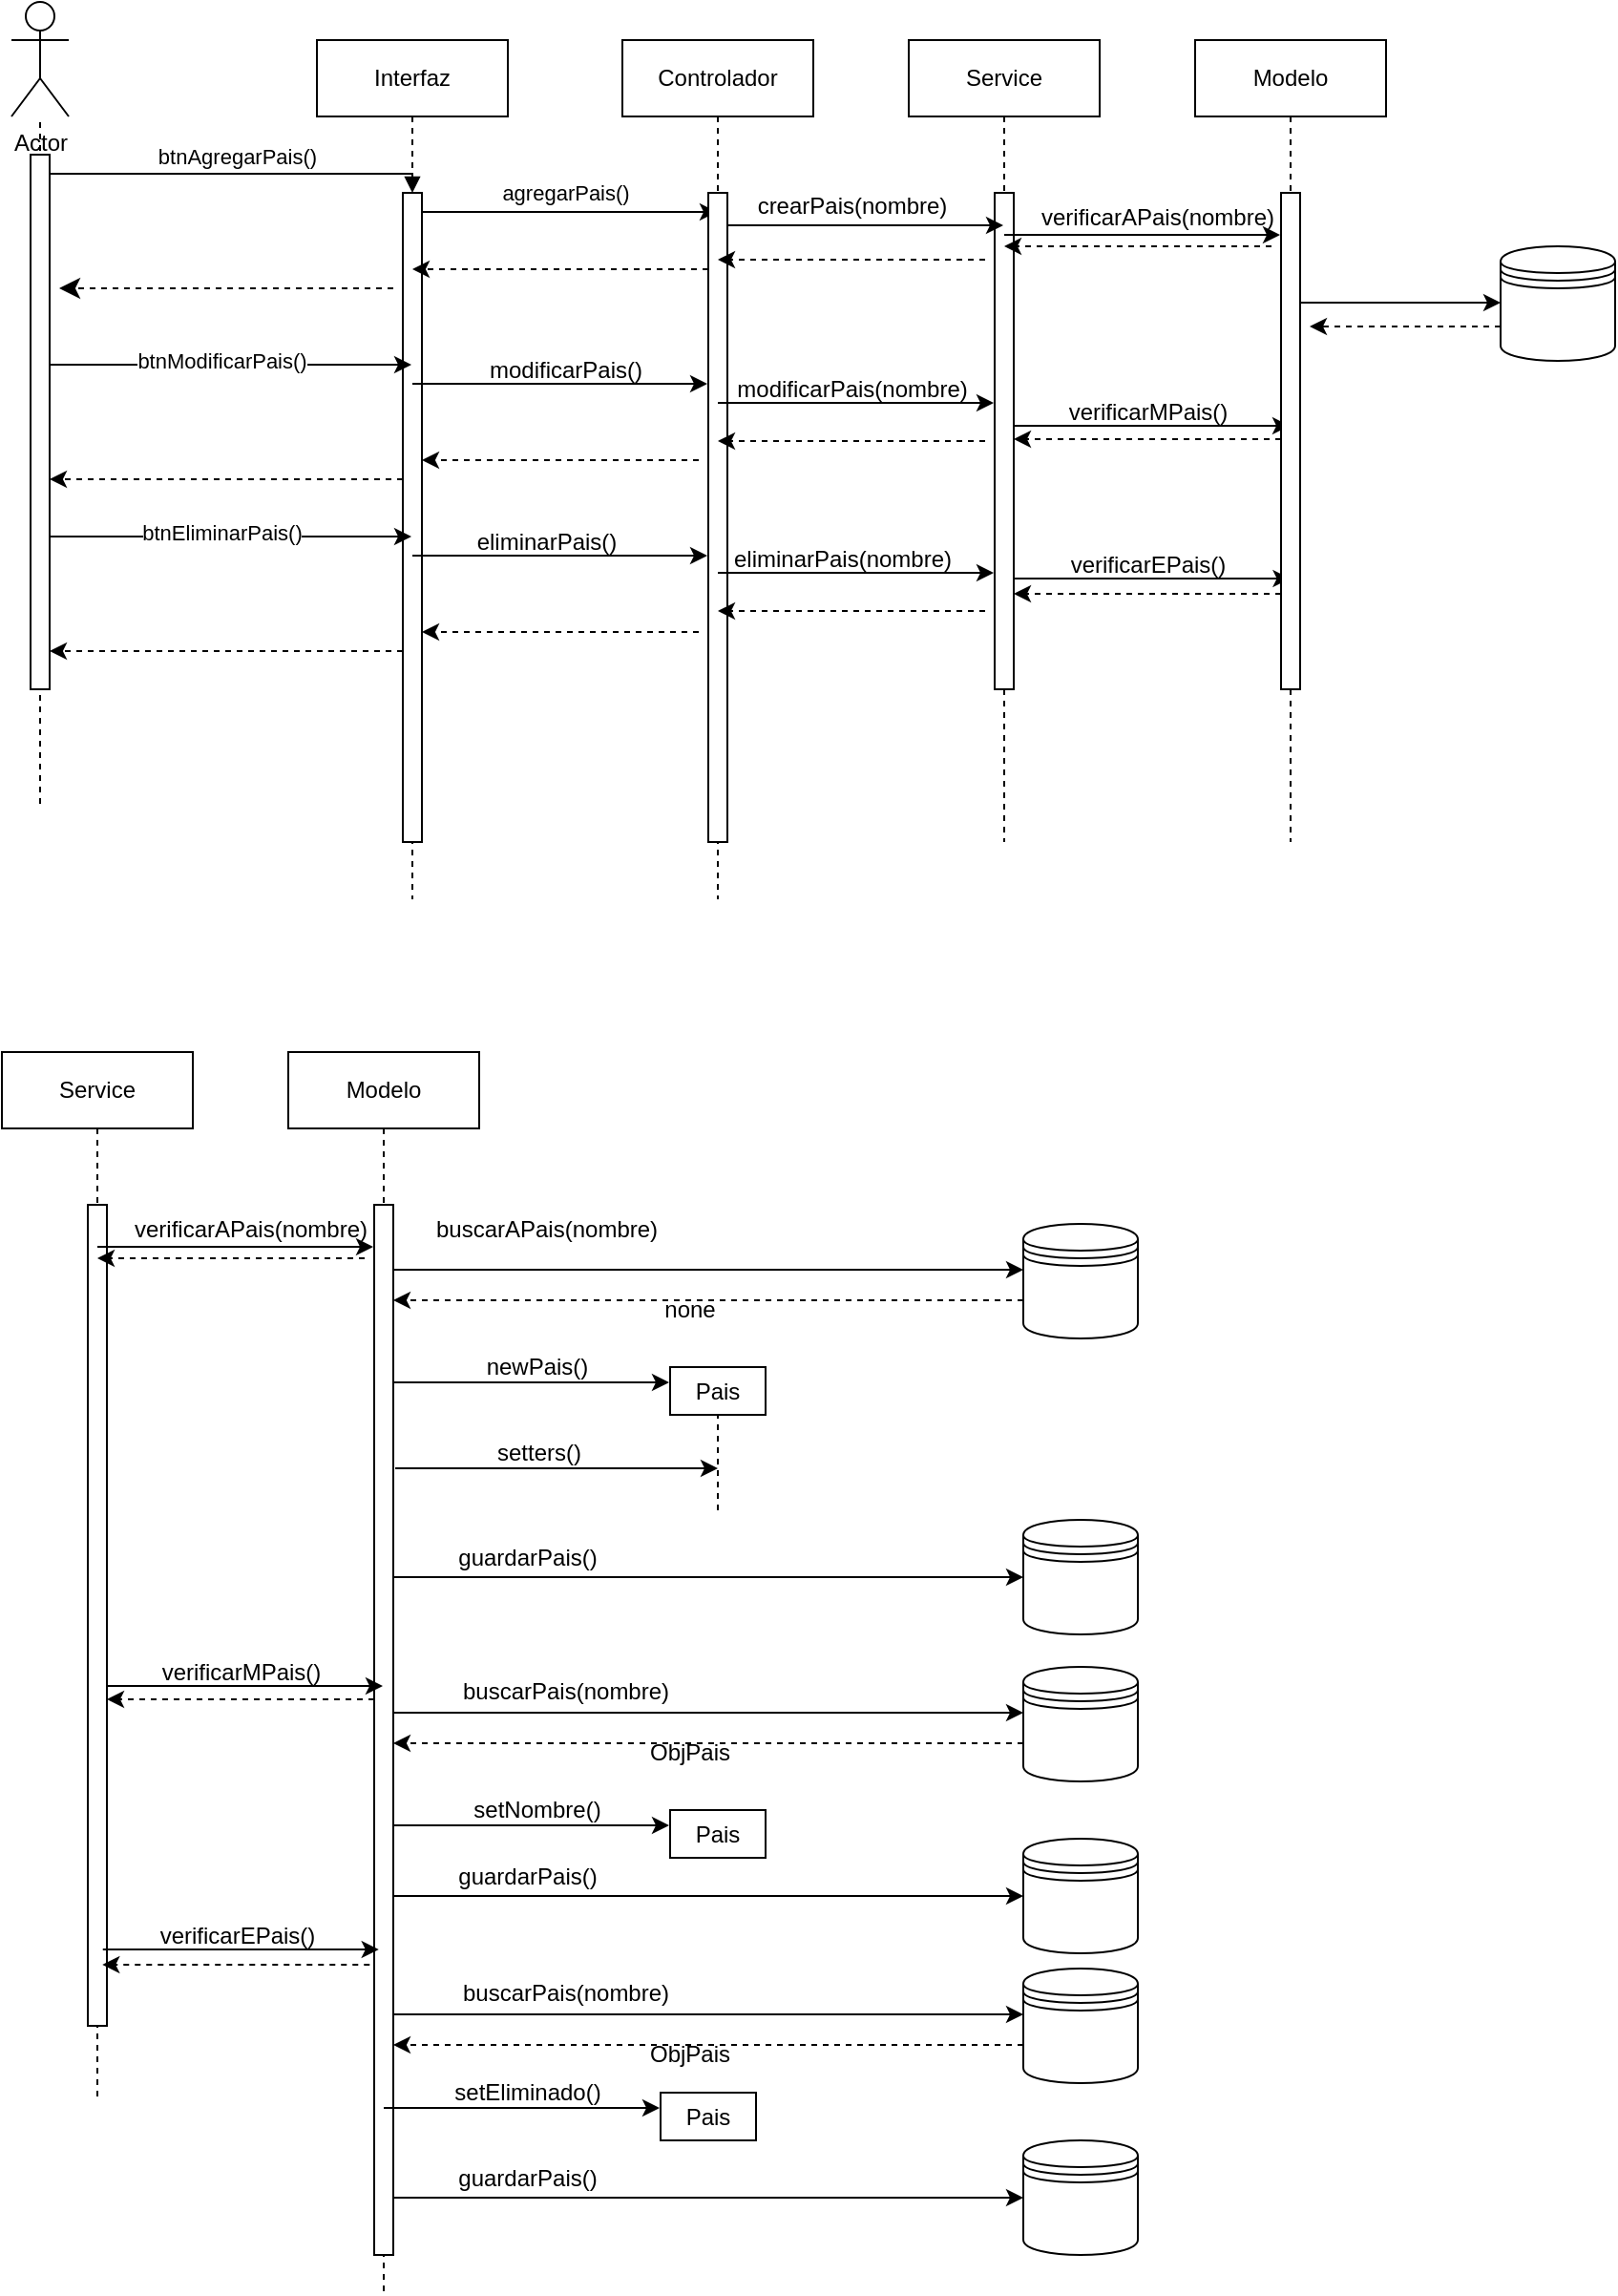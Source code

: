 <mxfile version="28.1.1">
  <diagram name="Page-1" id="2YBvvXClWsGukQMizWep">
    <mxGraphModel dx="1426" dy="743" grid="1" gridSize="10" guides="1" tooltips="1" connect="1" arrows="1" fold="1" page="1" pageScale="1" pageWidth="850" pageHeight="1100" math="0" shadow="0">
      <root>
        <mxCell id="0" />
        <mxCell id="1" parent="0" />
        <mxCell id="EeNdOKzcwhcuOEyCvBdM-79" value="" style="endArrow=none;html=1;rounded=0;dashed=1;" edge="1" parent="1">
          <mxGeometry width="50" height="50" relative="1" as="geometry">
            <mxPoint x="450" y="820" as="sourcePoint" />
            <mxPoint x="450" y="760" as="targetPoint" />
          </mxGeometry>
        </mxCell>
        <mxCell id="EeNdOKzcwhcuOEyCvBdM-35" value="" style="endArrow=none;html=1;rounded=0;dashed=1;" edge="1" parent="1" target="EeNdOKzcwhcuOEyCvBdM-1">
          <mxGeometry width="50" height="50" relative="1" as="geometry">
            <mxPoint x="95" y="450" as="sourcePoint" />
            <mxPoint x="290" y="320" as="targetPoint" />
          </mxGeometry>
        </mxCell>
        <mxCell id="EeNdOKzcwhcuOEyCvBdM-4" style="edgeStyle=elbowEdgeStyle;rounded=0;orthogonalLoop=1;jettySize=auto;html=1;elbow=vertical;curved=0;" edge="1" parent="1">
          <mxGeometry relative="1" as="geometry">
            <mxPoint x="289.5" y="140" as="sourcePoint" />
            <mxPoint x="449.5" y="140" as="targetPoint" />
          </mxGeometry>
        </mxCell>
        <mxCell id="EeNdOKzcwhcuOEyCvBdM-9" value="agregarPais()" style="edgeLabel;html=1;align=center;verticalAlign=middle;resizable=0;points=[];" vertex="1" connectable="0" parent="EeNdOKzcwhcuOEyCvBdM-4">
          <mxGeometry x="0.306" y="3" relative="1" as="geometry">
            <mxPoint x="-24" y="-7" as="offset" />
          </mxGeometry>
        </mxCell>
        <mxCell id="aM9ryv3xv72pqoxQDRHE-5" value="Interfaz" style="shape=umlLifeline;perimeter=lifelinePerimeter;whiteSpace=wrap;html=1;container=0;dropTarget=0;collapsible=0;recursiveResize=0;outlineConnect=0;portConstraint=eastwest;newEdgeStyle={&quot;edgeStyle&quot;:&quot;elbowEdgeStyle&quot;,&quot;elbow&quot;:&quot;vertical&quot;,&quot;curved&quot;:0,&quot;rounded&quot;:0};" parent="1" vertex="1">
          <mxGeometry x="240" y="50" width="100" height="450" as="geometry" />
        </mxCell>
        <mxCell id="aM9ryv3xv72pqoxQDRHE-6" value="" style="html=1;points=[];perimeter=orthogonalPerimeter;outlineConnect=0;targetShapes=umlLifeline;portConstraint=eastwest;newEdgeStyle={&quot;edgeStyle&quot;:&quot;elbowEdgeStyle&quot;,&quot;elbow&quot;:&quot;vertical&quot;,&quot;curved&quot;:0,&quot;rounded&quot;:0};" parent="aM9ryv3xv72pqoxQDRHE-5" vertex="1">
          <mxGeometry x="45" y="80" width="10" height="340" as="geometry" />
        </mxCell>
        <mxCell id="aM9ryv3xv72pqoxQDRHE-7" value="btnAgregarPais()" style="html=1;verticalAlign=bottom;endArrow=block;edgeStyle=elbowEdgeStyle;elbow=vertical;curved=0;rounded=0;" parent="1" target="aM9ryv3xv72pqoxQDRHE-6" edge="1">
          <mxGeometry x="0.005" relative="1" as="geometry">
            <mxPoint x="95" y="120" as="sourcePoint" />
            <Array as="points">
              <mxPoint x="180" y="120" />
            </Array>
            <mxPoint as="offset" />
          </mxGeometry>
        </mxCell>
        <mxCell id="aM9ryv3xv72pqoxQDRHE-8" value="" style="html=1;verticalAlign=bottom;endArrow=classic;dashed=1;endSize=8;edgeStyle=elbowEdgeStyle;elbow=vertical;curved=0;rounded=0;startArrow=none;startFill=0;endFill=1;" parent="1" edge="1">
          <mxGeometry relative="1" as="geometry">
            <mxPoint x="105" y="180" as="targetPoint" />
            <Array as="points">
              <mxPoint x="105" y="180" />
              <mxPoint x="185" y="180" />
            </Array>
            <mxPoint x="280" y="180" as="sourcePoint" />
          </mxGeometry>
        </mxCell>
        <mxCell id="EeNdOKzcwhcuOEyCvBdM-1" value="Actor" style="shape=umlActor;verticalLabelPosition=bottom;verticalAlign=top;html=1;outlineConnect=0;" vertex="1" parent="1">
          <mxGeometry x="80" y="30" width="30" height="60" as="geometry" />
        </mxCell>
        <mxCell id="EeNdOKzcwhcuOEyCvBdM-2" value="Controlador" style="shape=umlLifeline;perimeter=lifelinePerimeter;whiteSpace=wrap;html=1;container=0;dropTarget=0;collapsible=0;recursiveResize=0;outlineConnect=0;portConstraint=eastwest;newEdgeStyle={&quot;edgeStyle&quot;:&quot;elbowEdgeStyle&quot;,&quot;elbow&quot;:&quot;vertical&quot;,&quot;curved&quot;:0,&quot;rounded&quot;:0};" vertex="1" parent="1">
          <mxGeometry x="400" y="50" width="100" height="450" as="geometry" />
        </mxCell>
        <mxCell id="EeNdOKzcwhcuOEyCvBdM-3" value="" style="html=1;points=[];perimeter=orthogonalPerimeter;outlineConnect=0;targetShapes=umlLifeline;portConstraint=eastwest;newEdgeStyle={&quot;edgeStyle&quot;:&quot;elbowEdgeStyle&quot;,&quot;elbow&quot;:&quot;vertical&quot;,&quot;curved&quot;:0,&quot;rounded&quot;:0};" vertex="1" parent="EeNdOKzcwhcuOEyCvBdM-2">
          <mxGeometry x="45" y="80" width="10" height="340" as="geometry" />
        </mxCell>
        <mxCell id="EeNdOKzcwhcuOEyCvBdM-16" style="edgeStyle=orthogonalEdgeStyle;rounded=0;orthogonalLoop=1;jettySize=auto;html=1;" edge="1" parent="1">
          <mxGeometry relative="1" as="geometry">
            <mxPoint x="100" y="220" as="sourcePoint" />
            <mxPoint x="289.5" y="220" as="targetPoint" />
          </mxGeometry>
        </mxCell>
        <mxCell id="EeNdOKzcwhcuOEyCvBdM-17" value="btnModificarPais()" style="edgeLabel;html=1;align=center;verticalAlign=middle;resizable=0;points=[];" vertex="1" connectable="0" parent="EeNdOKzcwhcuOEyCvBdM-16">
          <mxGeometry x="0.15" y="2" relative="1" as="geometry">
            <mxPoint x="-19" as="offset" />
          </mxGeometry>
        </mxCell>
        <mxCell id="EeNdOKzcwhcuOEyCvBdM-5" value="" style="rounded=0;whiteSpace=wrap;html=1;" vertex="1" parent="1">
          <mxGeometry x="90" y="110" width="10" height="280" as="geometry" />
        </mxCell>
        <mxCell id="EeNdOKzcwhcuOEyCvBdM-6" value="Service" style="shape=umlLifeline;perimeter=lifelinePerimeter;whiteSpace=wrap;html=1;container=0;dropTarget=0;collapsible=0;recursiveResize=0;outlineConnect=0;portConstraint=eastwest;newEdgeStyle={&quot;edgeStyle&quot;:&quot;elbowEdgeStyle&quot;,&quot;elbow&quot;:&quot;vertical&quot;,&quot;curved&quot;:0,&quot;rounded&quot;:0};" vertex="1" parent="1">
          <mxGeometry x="550" y="50" width="100" height="420" as="geometry" />
        </mxCell>
        <mxCell id="EeNdOKzcwhcuOEyCvBdM-7" value="" style="html=1;points=[];perimeter=orthogonalPerimeter;outlineConnect=0;targetShapes=umlLifeline;portConstraint=eastwest;newEdgeStyle={&quot;edgeStyle&quot;:&quot;elbowEdgeStyle&quot;,&quot;elbow&quot;:&quot;vertical&quot;,&quot;curved&quot;:0,&quot;rounded&quot;:0};" vertex="1" parent="EeNdOKzcwhcuOEyCvBdM-6">
          <mxGeometry x="45" y="80" width="10" height="260" as="geometry" />
        </mxCell>
        <mxCell id="EeNdOKzcwhcuOEyCvBdM-8" style="edgeStyle=elbowEdgeStyle;rounded=0;orthogonalLoop=1;jettySize=auto;html=1;elbow=vertical;curved=0;" edge="1" parent="1">
          <mxGeometry relative="1" as="geometry">
            <mxPoint x="455" y="147" as="sourcePoint" />
            <mxPoint x="599.5" y="147" as="targetPoint" />
          </mxGeometry>
        </mxCell>
        <mxCell id="EeNdOKzcwhcuOEyCvBdM-11" value="" style="endArrow=classic;html=1;rounded=0;startArrow=none;startFill=0;" edge="1" parent="1">
          <mxGeometry width="50" height="50" relative="1" as="geometry">
            <mxPoint x="755" y="187.5" as="sourcePoint" />
            <mxPoint x="860" y="187.5" as="targetPoint" />
          </mxGeometry>
        </mxCell>
        <mxCell id="EeNdOKzcwhcuOEyCvBdM-12" value="" style="shape=datastore;whiteSpace=wrap;html=1;" vertex="1" parent="1">
          <mxGeometry x="860" y="158" width="60" height="60" as="geometry" />
        </mxCell>
        <mxCell id="EeNdOKzcwhcuOEyCvBdM-13" style="edgeStyle=elbowEdgeStyle;rounded=0;orthogonalLoop=1;jettySize=auto;html=1;elbow=vertical;curved=0;dashed=1;" edge="1" parent="1">
          <mxGeometry relative="1" as="geometry">
            <mxPoint x="590" y="165" as="sourcePoint" />
            <mxPoint x="450" y="165" as="targetPoint" />
            <Array as="points">
              <mxPoint x="535" y="165" />
            </Array>
          </mxGeometry>
        </mxCell>
        <mxCell id="EeNdOKzcwhcuOEyCvBdM-15" style="edgeStyle=elbowEdgeStyle;rounded=0;orthogonalLoop=1;jettySize=auto;html=1;elbow=vertical;curved=0;dashed=1;entryX=0.5;entryY=0.706;entryDx=0;entryDy=0;entryPerimeter=0;" edge="1" parent="1">
          <mxGeometry relative="1" as="geometry">
            <mxPoint x="445" y="170" as="sourcePoint" />
            <mxPoint x="290" y="170.02" as="targetPoint" />
          </mxGeometry>
        </mxCell>
        <mxCell id="EeNdOKzcwhcuOEyCvBdM-18" style="edgeStyle=elbowEdgeStyle;rounded=0;orthogonalLoop=1;jettySize=auto;html=1;elbow=vertical;curved=0;" edge="1" parent="1">
          <mxGeometry relative="1" as="geometry">
            <mxPoint x="290" y="230" as="sourcePoint" />
            <mxPoint x="444.5" y="230" as="targetPoint" />
          </mxGeometry>
        </mxCell>
        <mxCell id="EeNdOKzcwhcuOEyCvBdM-19" style="edgeStyle=elbowEdgeStyle;rounded=0;orthogonalLoop=1;jettySize=auto;html=1;elbow=vertical;curved=0;" edge="1" parent="1">
          <mxGeometry relative="1" as="geometry">
            <mxPoint x="605" y="252" as="sourcePoint" />
            <mxPoint x="749.5" y="252" as="targetPoint" />
          </mxGeometry>
        </mxCell>
        <mxCell id="EeNdOKzcwhcuOEyCvBdM-21" style="edgeStyle=elbowEdgeStyle;rounded=0;orthogonalLoop=1;jettySize=auto;html=1;elbow=vertical;curved=0;dashed=1;" edge="1" parent="1" target="aM9ryv3xv72pqoxQDRHE-6">
          <mxGeometry relative="1" as="geometry">
            <mxPoint x="440" y="270" as="sourcePoint" />
            <mxPoint x="300" y="270" as="targetPoint" />
            <Array as="points">
              <mxPoint x="385" y="270" />
            </Array>
          </mxGeometry>
        </mxCell>
        <mxCell id="EeNdOKzcwhcuOEyCvBdM-22" style="edgeStyle=elbowEdgeStyle;rounded=0;orthogonalLoop=1;jettySize=auto;html=1;elbow=vertical;curved=0;dashed=1;" edge="1" parent="1">
          <mxGeometry relative="1" as="geometry">
            <mxPoint x="745" y="259" as="sourcePoint" />
            <mxPoint x="605" y="259" as="targetPoint" />
            <Array as="points">
              <mxPoint x="690" y="259" />
            </Array>
          </mxGeometry>
        </mxCell>
        <mxCell id="EeNdOKzcwhcuOEyCvBdM-23" style="edgeStyle=elbowEdgeStyle;rounded=0;orthogonalLoop=1;jettySize=auto;html=1;elbow=vertical;curved=0;dashed=1;" edge="1" parent="1" source="aM9ryv3xv72pqoxQDRHE-6">
          <mxGeometry relative="1" as="geometry">
            <mxPoint x="280" y="280" as="sourcePoint" />
            <mxPoint x="100" y="280" as="targetPoint" />
            <Array as="points">
              <mxPoint x="225" y="280" />
            </Array>
          </mxGeometry>
        </mxCell>
        <mxCell id="EeNdOKzcwhcuOEyCvBdM-24" style="edgeStyle=orthogonalEdgeStyle;rounded=0;orthogonalLoop=1;jettySize=auto;html=1;" edge="1" parent="1">
          <mxGeometry relative="1" as="geometry">
            <mxPoint x="100" y="310" as="sourcePoint" />
            <mxPoint x="289.5" y="310" as="targetPoint" />
          </mxGeometry>
        </mxCell>
        <mxCell id="EeNdOKzcwhcuOEyCvBdM-25" value="btnEliminarPais()" style="edgeLabel;html=1;align=center;verticalAlign=middle;resizable=0;points=[];" vertex="1" connectable="0" parent="EeNdOKzcwhcuOEyCvBdM-24">
          <mxGeometry x="0.15" y="2" relative="1" as="geometry">
            <mxPoint x="-19" as="offset" />
          </mxGeometry>
        </mxCell>
        <mxCell id="EeNdOKzcwhcuOEyCvBdM-26" style="edgeStyle=elbowEdgeStyle;rounded=0;orthogonalLoop=1;jettySize=auto;html=1;elbow=vertical;curved=0;" edge="1" parent="1">
          <mxGeometry relative="1" as="geometry">
            <mxPoint x="290" y="320" as="sourcePoint" />
            <mxPoint x="444.5" y="320" as="targetPoint" />
          </mxGeometry>
        </mxCell>
        <mxCell id="EeNdOKzcwhcuOEyCvBdM-27" style="edgeStyle=elbowEdgeStyle;rounded=0;orthogonalLoop=1;jettySize=auto;html=1;elbow=vertical;curved=0;" edge="1" parent="1">
          <mxGeometry relative="1" as="geometry">
            <mxPoint x="605.25" y="332" as="sourcePoint" />
            <mxPoint x="749.75" y="332" as="targetPoint" />
          </mxGeometry>
        </mxCell>
        <mxCell id="EeNdOKzcwhcuOEyCvBdM-28" style="edgeStyle=elbowEdgeStyle;rounded=0;orthogonalLoop=1;jettySize=auto;html=1;elbow=vertical;curved=0;dashed=1;" edge="1" parent="1">
          <mxGeometry relative="1" as="geometry">
            <mxPoint x="440" y="360" as="sourcePoint" />
            <mxPoint x="295" y="360" as="targetPoint" />
            <Array as="points">
              <mxPoint x="385" y="360" />
            </Array>
          </mxGeometry>
        </mxCell>
        <mxCell id="EeNdOKzcwhcuOEyCvBdM-29" style="edgeStyle=elbowEdgeStyle;rounded=0;orthogonalLoop=1;jettySize=auto;html=1;elbow=vertical;curved=0;dashed=1;" edge="1" parent="1">
          <mxGeometry relative="1" as="geometry">
            <mxPoint x="745" y="340" as="sourcePoint" />
            <mxPoint x="605" y="340" as="targetPoint" />
            <Array as="points">
              <mxPoint x="690" y="340" />
            </Array>
          </mxGeometry>
        </mxCell>
        <mxCell id="EeNdOKzcwhcuOEyCvBdM-30" style="edgeStyle=elbowEdgeStyle;rounded=0;orthogonalLoop=1;jettySize=auto;html=1;elbow=vertical;curved=0;dashed=1;" edge="1" parent="1">
          <mxGeometry relative="1" as="geometry">
            <mxPoint x="285" y="370" as="sourcePoint" />
            <mxPoint x="100" y="370" as="targetPoint" />
            <Array as="points">
              <mxPoint x="225" y="370" />
            </Array>
          </mxGeometry>
        </mxCell>
        <mxCell id="EeNdOKzcwhcuOEyCvBdM-36" value="crearPais(nombre)" style="text;html=1;align=center;verticalAlign=middle;resizable=0;points=[];autosize=1;strokeColor=none;fillColor=none;" vertex="1" parent="1">
          <mxGeometry x="460" y="122" width="120" height="30" as="geometry" />
        </mxCell>
        <mxCell id="EeNdOKzcwhcuOEyCvBdM-37" value="modificarPais()" style="text;html=1;align=center;verticalAlign=middle;resizable=0;points=[];autosize=1;strokeColor=none;fillColor=none;" vertex="1" parent="1">
          <mxGeometry x="320" y="208" width="100" height="30" as="geometry" />
        </mxCell>
        <mxCell id="EeNdOKzcwhcuOEyCvBdM-38" value="verificarMPais()" style="text;html=1;align=center;verticalAlign=middle;resizable=0;points=[];autosize=1;strokeColor=none;fillColor=none;" vertex="1" parent="1">
          <mxGeometry x="620" y="230" width="110" height="30" as="geometry" />
        </mxCell>
        <mxCell id="EeNdOKzcwhcuOEyCvBdM-39" value="eliminarPais()" style="text;html=1;align=center;verticalAlign=middle;resizable=0;points=[];autosize=1;strokeColor=none;fillColor=none;" vertex="1" parent="1">
          <mxGeometry x="310" y="298" width="100" height="30" as="geometry" />
        </mxCell>
        <mxCell id="EeNdOKzcwhcuOEyCvBdM-40" value="verificarEPais()" style="text;html=1;align=center;verticalAlign=middle;resizable=0;points=[];autosize=1;strokeColor=none;fillColor=none;" vertex="1" parent="1">
          <mxGeometry x="625.25" y="310" width="100" height="30" as="geometry" />
        </mxCell>
        <mxCell id="EeNdOKzcwhcuOEyCvBdM-41" value="Modelo" style="shape=umlLifeline;perimeter=lifelinePerimeter;whiteSpace=wrap;html=1;container=0;dropTarget=0;collapsible=0;recursiveResize=0;outlineConnect=0;portConstraint=eastwest;newEdgeStyle={&quot;edgeStyle&quot;:&quot;elbowEdgeStyle&quot;,&quot;elbow&quot;:&quot;vertical&quot;,&quot;curved&quot;:0,&quot;rounded&quot;:0};" vertex="1" parent="1">
          <mxGeometry x="700" y="50" width="100" height="420" as="geometry" />
        </mxCell>
        <mxCell id="EeNdOKzcwhcuOEyCvBdM-42" value="" style="html=1;points=[];perimeter=orthogonalPerimeter;outlineConnect=0;targetShapes=umlLifeline;portConstraint=eastwest;newEdgeStyle={&quot;edgeStyle&quot;:&quot;elbowEdgeStyle&quot;,&quot;elbow&quot;:&quot;vertical&quot;,&quot;curved&quot;:0,&quot;rounded&quot;:0};" vertex="1" parent="EeNdOKzcwhcuOEyCvBdM-41">
          <mxGeometry x="45" y="80" width="10" height="260" as="geometry" />
        </mxCell>
        <mxCell id="EeNdOKzcwhcuOEyCvBdM-43" style="edgeStyle=elbowEdgeStyle;rounded=0;orthogonalLoop=1;jettySize=auto;html=1;elbow=vertical;curved=0;" edge="1" parent="1">
          <mxGeometry relative="1" as="geometry">
            <mxPoint x="600" y="152" as="sourcePoint" />
            <mxPoint x="744.5" y="152" as="targetPoint" />
          </mxGeometry>
        </mxCell>
        <mxCell id="EeNdOKzcwhcuOEyCvBdM-44" style="edgeStyle=elbowEdgeStyle;rounded=0;orthogonalLoop=1;jettySize=auto;html=1;elbow=vertical;curved=0;dashed=1;" edge="1" parent="1">
          <mxGeometry relative="1" as="geometry">
            <mxPoint x="740" y="158" as="sourcePoint" />
            <mxPoint x="600" y="158" as="targetPoint" />
            <Array as="points">
              <mxPoint x="685" y="158" />
            </Array>
          </mxGeometry>
        </mxCell>
        <mxCell id="EeNdOKzcwhcuOEyCvBdM-45" value="verificarAPais(nombre)" style="text;html=1;align=center;verticalAlign=middle;resizable=0;points=[];autosize=1;strokeColor=none;fillColor=none;" vertex="1" parent="1">
          <mxGeometry x="605" y="128" width="150" height="30" as="geometry" />
        </mxCell>
        <mxCell id="EeNdOKzcwhcuOEyCvBdM-46" style="edgeStyle=elbowEdgeStyle;rounded=0;orthogonalLoop=1;jettySize=auto;html=1;elbow=vertical;curved=0;" edge="1" parent="1">
          <mxGeometry relative="1" as="geometry">
            <mxPoint x="450" y="240" as="sourcePoint" />
            <mxPoint x="594.5" y="240" as="targetPoint" />
          </mxGeometry>
        </mxCell>
        <mxCell id="EeNdOKzcwhcuOEyCvBdM-47" style="edgeStyle=elbowEdgeStyle;rounded=0;orthogonalLoop=1;jettySize=auto;html=1;elbow=vertical;curved=0;dashed=1;" edge="1" parent="1">
          <mxGeometry relative="1" as="geometry">
            <mxPoint x="590" y="260" as="sourcePoint" />
            <mxPoint x="450" y="260" as="targetPoint" />
            <Array as="points">
              <mxPoint x="535" y="260" />
            </Array>
          </mxGeometry>
        </mxCell>
        <mxCell id="EeNdOKzcwhcuOEyCvBdM-48" value="modificarPais(nombre)" style="text;html=1;align=center;verticalAlign=middle;resizable=0;points=[];autosize=1;strokeColor=none;fillColor=none;" vertex="1" parent="1">
          <mxGeometry x="450" y="218" width="140" height="30" as="geometry" />
        </mxCell>
        <mxCell id="EeNdOKzcwhcuOEyCvBdM-49" style="edgeStyle=elbowEdgeStyle;rounded=0;orthogonalLoop=1;jettySize=auto;html=1;elbow=vertical;curved=0;" edge="1" parent="1">
          <mxGeometry relative="1" as="geometry">
            <mxPoint x="450" y="329" as="sourcePoint" />
            <mxPoint x="594.5" y="329" as="targetPoint" />
          </mxGeometry>
        </mxCell>
        <mxCell id="EeNdOKzcwhcuOEyCvBdM-50" style="edgeStyle=elbowEdgeStyle;rounded=0;orthogonalLoop=1;jettySize=auto;html=1;elbow=vertical;curved=0;dashed=1;" edge="1" parent="1">
          <mxGeometry relative="1" as="geometry">
            <mxPoint x="590" y="349" as="sourcePoint" />
            <mxPoint x="450" y="349" as="targetPoint" />
            <Array as="points">
              <mxPoint x="535" y="349" />
            </Array>
          </mxGeometry>
        </mxCell>
        <mxCell id="EeNdOKzcwhcuOEyCvBdM-51" value="eliminarPais(nombre)" style="text;html=1;align=center;verticalAlign=middle;resizable=0;points=[];autosize=1;strokeColor=none;fillColor=none;" vertex="1" parent="1">
          <mxGeometry x="445" y="307" width="140" height="30" as="geometry" />
        </mxCell>
        <mxCell id="EeNdOKzcwhcuOEyCvBdM-53" style="edgeStyle=elbowEdgeStyle;rounded=0;orthogonalLoop=1;jettySize=auto;html=1;elbow=vertical;curved=0;dashed=1;" edge="1" parent="1">
          <mxGeometry relative="1" as="geometry">
            <mxPoint x="860" y="200" as="sourcePoint" />
            <mxPoint x="760" y="200" as="targetPoint" />
            <Array as="points">
              <mxPoint x="805" y="200" />
            </Array>
          </mxGeometry>
        </mxCell>
        <mxCell id="EeNdOKzcwhcuOEyCvBdM-55" value="Service" style="shape=umlLifeline;perimeter=lifelinePerimeter;whiteSpace=wrap;html=1;container=0;dropTarget=0;collapsible=0;recursiveResize=0;outlineConnect=0;portConstraint=eastwest;newEdgeStyle={&quot;edgeStyle&quot;:&quot;elbowEdgeStyle&quot;,&quot;elbow&quot;:&quot;vertical&quot;,&quot;curved&quot;:0,&quot;rounded&quot;:0};" vertex="1" parent="1">
          <mxGeometry x="75" y="580" width="100" height="550" as="geometry" />
        </mxCell>
        <mxCell id="EeNdOKzcwhcuOEyCvBdM-56" value="" style="html=1;points=[];perimeter=orthogonalPerimeter;outlineConnect=0;targetShapes=umlLifeline;portConstraint=eastwest;newEdgeStyle={&quot;edgeStyle&quot;:&quot;elbowEdgeStyle&quot;,&quot;elbow&quot;:&quot;vertical&quot;,&quot;curved&quot;:0,&quot;rounded&quot;:0};" vertex="1" parent="EeNdOKzcwhcuOEyCvBdM-55">
          <mxGeometry x="45" y="80" width="10" height="430" as="geometry" />
        </mxCell>
        <mxCell id="EeNdOKzcwhcuOEyCvBdM-58" value="" style="shape=datastore;whiteSpace=wrap;html=1;" vertex="1" parent="1">
          <mxGeometry x="610" y="670" width="60" height="60" as="geometry" />
        </mxCell>
        <mxCell id="EeNdOKzcwhcuOEyCvBdM-65" value="Modelo" style="shape=umlLifeline;perimeter=lifelinePerimeter;whiteSpace=wrap;html=1;container=0;dropTarget=0;collapsible=0;recursiveResize=0;outlineConnect=0;portConstraint=eastwest;newEdgeStyle={&quot;edgeStyle&quot;:&quot;elbowEdgeStyle&quot;,&quot;elbow&quot;:&quot;vertical&quot;,&quot;curved&quot;:0,&quot;rounded&quot;:0};" vertex="1" parent="1">
          <mxGeometry x="225" y="580" width="100" height="650" as="geometry" />
        </mxCell>
        <mxCell id="EeNdOKzcwhcuOEyCvBdM-66" value="" style="html=1;points=[];perimeter=orthogonalPerimeter;outlineConnect=0;targetShapes=umlLifeline;portConstraint=eastwest;newEdgeStyle={&quot;edgeStyle&quot;:&quot;elbowEdgeStyle&quot;,&quot;elbow&quot;:&quot;vertical&quot;,&quot;curved&quot;:0,&quot;rounded&quot;:0};" vertex="1" parent="EeNdOKzcwhcuOEyCvBdM-65">
          <mxGeometry x="45" y="80" width="10" height="550" as="geometry" />
        </mxCell>
        <mxCell id="EeNdOKzcwhcuOEyCvBdM-67" style="edgeStyle=elbowEdgeStyle;rounded=0;orthogonalLoop=1;jettySize=auto;html=1;elbow=vertical;curved=0;" edge="1" parent="1">
          <mxGeometry relative="1" as="geometry">
            <mxPoint x="125" y="682" as="sourcePoint" />
            <mxPoint x="269.5" y="682" as="targetPoint" />
          </mxGeometry>
        </mxCell>
        <mxCell id="EeNdOKzcwhcuOEyCvBdM-68" style="edgeStyle=elbowEdgeStyle;rounded=0;orthogonalLoop=1;jettySize=auto;html=1;elbow=vertical;curved=0;dashed=1;" edge="1" parent="1">
          <mxGeometry relative="1" as="geometry">
            <mxPoint x="265" y="688" as="sourcePoint" />
            <mxPoint x="125" y="688" as="targetPoint" />
            <Array as="points">
              <mxPoint x="210" y="688" />
            </Array>
          </mxGeometry>
        </mxCell>
        <mxCell id="EeNdOKzcwhcuOEyCvBdM-69" value="verificarAPais(nombre)" style="text;html=1;align=center;verticalAlign=middle;resizable=0;points=[];autosize=1;strokeColor=none;fillColor=none;" vertex="1" parent="1">
          <mxGeometry x="130" y="658" width="150" height="30" as="geometry" />
        </mxCell>
        <mxCell id="EeNdOKzcwhcuOEyCvBdM-71" style="edgeStyle=elbowEdgeStyle;rounded=0;orthogonalLoop=1;jettySize=auto;html=1;elbow=vertical;curved=0;" edge="1" parent="1">
          <mxGeometry relative="1" as="geometry">
            <mxPoint x="280" y="694" as="sourcePoint" />
            <mxPoint x="610" y="694" as="targetPoint" />
          </mxGeometry>
        </mxCell>
        <mxCell id="EeNdOKzcwhcuOEyCvBdM-72" style="edgeStyle=elbowEdgeStyle;rounded=0;orthogonalLoop=1;jettySize=auto;html=1;elbow=vertical;curved=0;dashed=1;exitX=0;exitY=0.5;exitDx=0;exitDy=0;" edge="1" parent="1">
          <mxGeometry relative="1" as="geometry">
            <mxPoint x="610" y="710" as="sourcePoint" />
            <mxPoint x="280" y="710" as="targetPoint" />
            <Array as="points">
              <mxPoint x="365" y="710" />
            </Array>
          </mxGeometry>
        </mxCell>
        <mxCell id="EeNdOKzcwhcuOEyCvBdM-73" value="buscarAPais(nombre)" style="text;html=1;align=center;verticalAlign=middle;resizable=0;points=[];autosize=1;strokeColor=none;fillColor=none;" vertex="1" parent="1">
          <mxGeometry x="290" y="658" width="140" height="30" as="geometry" />
        </mxCell>
        <mxCell id="EeNdOKzcwhcuOEyCvBdM-74" value="none" style="text;html=1;align=center;verticalAlign=middle;resizable=0;points=[];autosize=1;strokeColor=none;fillColor=none;" vertex="1" parent="1">
          <mxGeometry x="410" y="700" width="50" height="30" as="geometry" />
        </mxCell>
        <mxCell id="EeNdOKzcwhcuOEyCvBdM-75" style="edgeStyle=elbowEdgeStyle;rounded=0;orthogonalLoop=1;jettySize=auto;html=1;elbow=vertical;curved=0;" edge="1" parent="1">
          <mxGeometry relative="1" as="geometry">
            <mxPoint x="280" y="753" as="sourcePoint" />
            <mxPoint x="424.5" y="753" as="targetPoint" />
          </mxGeometry>
        </mxCell>
        <mxCell id="EeNdOKzcwhcuOEyCvBdM-77" value="newPais()" style="text;html=1;align=center;verticalAlign=middle;resizable=0;points=[];autosize=1;strokeColor=none;fillColor=none;" vertex="1" parent="1">
          <mxGeometry x="315" y="730" width="80" height="30" as="geometry" />
        </mxCell>
        <mxCell id="EeNdOKzcwhcuOEyCvBdM-78" value="Pais" style="rounded=0;whiteSpace=wrap;html=1;" vertex="1" parent="1">
          <mxGeometry x="425" y="745" width="50" height="25" as="geometry" />
        </mxCell>
        <mxCell id="EeNdOKzcwhcuOEyCvBdM-80" style="edgeStyle=elbowEdgeStyle;rounded=0;orthogonalLoop=1;jettySize=auto;html=1;elbow=vertical;curved=0;" edge="1" parent="1">
          <mxGeometry relative="1" as="geometry">
            <mxPoint x="281" y="798" as="sourcePoint" />
            <mxPoint x="450" y="798" as="targetPoint" />
          </mxGeometry>
        </mxCell>
        <mxCell id="EeNdOKzcwhcuOEyCvBdM-81" value="setters()" style="text;html=1;align=center;verticalAlign=middle;resizable=0;points=[];autosize=1;strokeColor=none;fillColor=none;" vertex="1" parent="1">
          <mxGeometry x="321" y="775" width="70" height="30" as="geometry" />
        </mxCell>
        <mxCell id="EeNdOKzcwhcuOEyCvBdM-82" value="" style="shape=datastore;whiteSpace=wrap;html=1;" vertex="1" parent="1">
          <mxGeometry x="610" y="825" width="60" height="60" as="geometry" />
        </mxCell>
        <mxCell id="EeNdOKzcwhcuOEyCvBdM-83" value="" style="endArrow=classic;html=1;rounded=0;entryX=0;entryY=0.5;entryDx=0;entryDy=0;" edge="1" parent="1" target="EeNdOKzcwhcuOEyCvBdM-82">
          <mxGeometry width="50" height="50" relative="1" as="geometry">
            <mxPoint x="280" y="855" as="sourcePoint" />
            <mxPoint x="330" y="805" as="targetPoint" />
          </mxGeometry>
        </mxCell>
        <mxCell id="EeNdOKzcwhcuOEyCvBdM-84" value="guardarPais()" style="text;html=1;align=center;verticalAlign=middle;resizable=0;points=[];autosize=1;strokeColor=none;fillColor=none;" vertex="1" parent="1">
          <mxGeometry x="300" y="830" width="100" height="30" as="geometry" />
        </mxCell>
        <mxCell id="EeNdOKzcwhcuOEyCvBdM-85" style="edgeStyle=elbowEdgeStyle;rounded=0;orthogonalLoop=1;jettySize=auto;html=1;elbow=vertical;curved=0;" edge="1" parent="1">
          <mxGeometry relative="1" as="geometry">
            <mxPoint x="130" y="912" as="sourcePoint" />
            <mxPoint x="274.5" y="912" as="targetPoint" />
          </mxGeometry>
        </mxCell>
        <mxCell id="EeNdOKzcwhcuOEyCvBdM-86" style="edgeStyle=elbowEdgeStyle;rounded=0;orthogonalLoop=1;jettySize=auto;html=1;elbow=vertical;curved=0;dashed=1;" edge="1" parent="1">
          <mxGeometry relative="1" as="geometry">
            <mxPoint x="270" y="919" as="sourcePoint" />
            <mxPoint x="130" y="919" as="targetPoint" />
            <Array as="points">
              <mxPoint x="215" y="919" />
            </Array>
          </mxGeometry>
        </mxCell>
        <mxCell id="EeNdOKzcwhcuOEyCvBdM-87" style="edgeStyle=elbowEdgeStyle;rounded=0;orthogonalLoop=1;jettySize=auto;html=1;elbow=vertical;curved=0;" edge="1" parent="1">
          <mxGeometry relative="1" as="geometry">
            <mxPoint x="127.88" y="1050" as="sourcePoint" />
            <mxPoint x="272.38" y="1050" as="targetPoint" />
          </mxGeometry>
        </mxCell>
        <mxCell id="EeNdOKzcwhcuOEyCvBdM-88" style="edgeStyle=elbowEdgeStyle;rounded=0;orthogonalLoop=1;jettySize=auto;html=1;elbow=vertical;curved=0;dashed=1;" edge="1" parent="1">
          <mxGeometry relative="1" as="geometry">
            <mxPoint x="267.63" y="1058" as="sourcePoint" />
            <mxPoint x="127.63" y="1058" as="targetPoint" />
            <Array as="points">
              <mxPoint x="212.63" y="1058" />
            </Array>
          </mxGeometry>
        </mxCell>
        <mxCell id="EeNdOKzcwhcuOEyCvBdM-89" value="verificarMPais()" style="text;html=1;align=center;verticalAlign=middle;resizable=0;points=[];autosize=1;strokeColor=none;fillColor=none;" vertex="1" parent="1">
          <mxGeometry x="145" y="890" width="110" height="30" as="geometry" />
        </mxCell>
        <mxCell id="EeNdOKzcwhcuOEyCvBdM-90" value="verificarEPais()" style="text;html=1;align=center;verticalAlign=middle;resizable=0;points=[];autosize=1;strokeColor=none;fillColor=none;" vertex="1" parent="1">
          <mxGeometry x="147.88" y="1028" width="100" height="30" as="geometry" />
        </mxCell>
        <mxCell id="EeNdOKzcwhcuOEyCvBdM-92" value="" style="shape=datastore;whiteSpace=wrap;html=1;" vertex="1" parent="1">
          <mxGeometry x="610" y="902" width="60" height="60" as="geometry" />
        </mxCell>
        <mxCell id="EeNdOKzcwhcuOEyCvBdM-93" style="edgeStyle=elbowEdgeStyle;rounded=0;orthogonalLoop=1;jettySize=auto;html=1;elbow=vertical;curved=0;" edge="1" parent="1">
          <mxGeometry relative="1" as="geometry">
            <mxPoint x="280" y="926" as="sourcePoint" />
            <mxPoint x="610" y="926" as="targetPoint" />
          </mxGeometry>
        </mxCell>
        <mxCell id="EeNdOKzcwhcuOEyCvBdM-94" style="edgeStyle=elbowEdgeStyle;rounded=0;orthogonalLoop=1;jettySize=auto;html=1;elbow=vertical;curved=0;dashed=1;exitX=0;exitY=0.5;exitDx=0;exitDy=0;" edge="1" parent="1">
          <mxGeometry relative="1" as="geometry">
            <mxPoint x="610" y="942" as="sourcePoint" />
            <mxPoint x="280" y="942" as="targetPoint" />
            <Array as="points">
              <mxPoint x="365" y="942" />
            </Array>
          </mxGeometry>
        </mxCell>
        <mxCell id="EeNdOKzcwhcuOEyCvBdM-95" value="buscarPais(nombre)" style="text;html=1;align=center;verticalAlign=middle;resizable=0;points=[];autosize=1;strokeColor=none;fillColor=none;" vertex="1" parent="1">
          <mxGeometry x="305" y="900" width="130" height="30" as="geometry" />
        </mxCell>
        <mxCell id="EeNdOKzcwhcuOEyCvBdM-96" value="ObjPais" style="text;html=1;align=center;verticalAlign=middle;resizable=0;points=[];autosize=1;strokeColor=none;fillColor=none;" vertex="1" parent="1">
          <mxGeometry x="400" y="932" width="70" height="30" as="geometry" />
        </mxCell>
        <mxCell id="EeNdOKzcwhcuOEyCvBdM-97" style="edgeStyle=elbowEdgeStyle;rounded=0;orthogonalLoop=1;jettySize=auto;html=1;elbow=vertical;curved=0;" edge="1" parent="1">
          <mxGeometry relative="1" as="geometry">
            <mxPoint x="280" y="985" as="sourcePoint" />
            <mxPoint x="424.5" y="985" as="targetPoint" />
          </mxGeometry>
        </mxCell>
        <mxCell id="EeNdOKzcwhcuOEyCvBdM-98" value="setNombre()" style="text;html=1;align=center;verticalAlign=middle;resizable=0;points=[];autosize=1;strokeColor=none;fillColor=none;" vertex="1" parent="1">
          <mxGeometry x="310" y="962" width="90" height="30" as="geometry" />
        </mxCell>
        <mxCell id="EeNdOKzcwhcuOEyCvBdM-99" value="Pais" style="rounded=0;whiteSpace=wrap;html=1;" vertex="1" parent="1">
          <mxGeometry x="425" y="977" width="50" height="25" as="geometry" />
        </mxCell>
        <mxCell id="EeNdOKzcwhcuOEyCvBdM-102" value="" style="shape=datastore;whiteSpace=wrap;html=1;" vertex="1" parent="1">
          <mxGeometry x="610" y="992" width="60" height="60" as="geometry" />
        </mxCell>
        <mxCell id="EeNdOKzcwhcuOEyCvBdM-103" value="" style="endArrow=classic;html=1;rounded=0;entryX=0;entryY=0.5;entryDx=0;entryDy=0;" edge="1" parent="1" target="EeNdOKzcwhcuOEyCvBdM-102">
          <mxGeometry width="50" height="50" relative="1" as="geometry">
            <mxPoint x="280" y="1022" as="sourcePoint" />
            <mxPoint x="330" y="972" as="targetPoint" />
          </mxGeometry>
        </mxCell>
        <mxCell id="EeNdOKzcwhcuOEyCvBdM-104" value="guardarPais()" style="text;html=1;align=center;verticalAlign=middle;resizable=0;points=[];autosize=1;strokeColor=none;fillColor=none;" vertex="1" parent="1">
          <mxGeometry x="300" y="997" width="100" height="30" as="geometry" />
        </mxCell>
        <mxCell id="EeNdOKzcwhcuOEyCvBdM-105" value="" style="shape=datastore;whiteSpace=wrap;html=1;" vertex="1" parent="1">
          <mxGeometry x="610" y="1060" width="60" height="60" as="geometry" />
        </mxCell>
        <mxCell id="EeNdOKzcwhcuOEyCvBdM-106" style="edgeStyle=elbowEdgeStyle;rounded=0;orthogonalLoop=1;jettySize=auto;html=1;elbow=vertical;curved=0;" edge="1" parent="1">
          <mxGeometry relative="1" as="geometry">
            <mxPoint x="280" y="1084" as="sourcePoint" />
            <mxPoint x="610" y="1084" as="targetPoint" />
          </mxGeometry>
        </mxCell>
        <mxCell id="EeNdOKzcwhcuOEyCvBdM-107" style="edgeStyle=elbowEdgeStyle;rounded=0;orthogonalLoop=1;jettySize=auto;html=1;elbow=vertical;curved=0;dashed=1;exitX=0;exitY=0.5;exitDx=0;exitDy=0;" edge="1" parent="1">
          <mxGeometry relative="1" as="geometry">
            <mxPoint x="610" y="1100" as="sourcePoint" />
            <mxPoint x="280" y="1100" as="targetPoint" />
            <Array as="points">
              <mxPoint x="365" y="1100" />
            </Array>
          </mxGeometry>
        </mxCell>
        <mxCell id="EeNdOKzcwhcuOEyCvBdM-108" value="buscarPais(nombre)" style="text;html=1;align=center;verticalAlign=middle;resizable=0;points=[];autosize=1;strokeColor=none;fillColor=none;" vertex="1" parent="1">
          <mxGeometry x="305" y="1058" width="130" height="30" as="geometry" />
        </mxCell>
        <mxCell id="EeNdOKzcwhcuOEyCvBdM-109" value="ObjPais" style="text;html=1;align=center;verticalAlign=middle;resizable=0;points=[];autosize=1;strokeColor=none;fillColor=none;" vertex="1" parent="1">
          <mxGeometry x="400" y="1090" width="70" height="30" as="geometry" />
        </mxCell>
        <mxCell id="EeNdOKzcwhcuOEyCvBdM-110" style="edgeStyle=elbowEdgeStyle;rounded=0;orthogonalLoop=1;jettySize=auto;html=1;elbow=vertical;curved=0;" edge="1" parent="1">
          <mxGeometry relative="1" as="geometry">
            <mxPoint x="275" y="1133" as="sourcePoint" />
            <mxPoint x="419.5" y="1133" as="targetPoint" />
          </mxGeometry>
        </mxCell>
        <mxCell id="EeNdOKzcwhcuOEyCvBdM-111" value="setEliminado()" style="text;html=1;align=center;verticalAlign=middle;resizable=0;points=[];autosize=1;strokeColor=none;fillColor=none;" vertex="1" parent="1">
          <mxGeometry x="300" y="1110" width="100" height="30" as="geometry" />
        </mxCell>
        <mxCell id="EeNdOKzcwhcuOEyCvBdM-112" value="Pais" style="rounded=0;whiteSpace=wrap;html=1;" vertex="1" parent="1">
          <mxGeometry x="420" y="1125" width="50" height="25" as="geometry" />
        </mxCell>
        <mxCell id="EeNdOKzcwhcuOEyCvBdM-113" value="" style="shape=datastore;whiteSpace=wrap;html=1;" vertex="1" parent="1">
          <mxGeometry x="610" y="1150" width="60" height="60" as="geometry" />
        </mxCell>
        <mxCell id="EeNdOKzcwhcuOEyCvBdM-114" value="" style="endArrow=classic;html=1;rounded=0;entryX=0;entryY=0.5;entryDx=0;entryDy=0;" edge="1" parent="1" target="EeNdOKzcwhcuOEyCvBdM-113">
          <mxGeometry width="50" height="50" relative="1" as="geometry">
            <mxPoint x="280" y="1180" as="sourcePoint" />
            <mxPoint x="330" y="1130" as="targetPoint" />
          </mxGeometry>
        </mxCell>
        <mxCell id="EeNdOKzcwhcuOEyCvBdM-115" value="guardarPais()" style="text;html=1;align=center;verticalAlign=middle;resizable=0;points=[];autosize=1;strokeColor=none;fillColor=none;" vertex="1" parent="1">
          <mxGeometry x="300" y="1155" width="100" height="30" as="geometry" />
        </mxCell>
      </root>
    </mxGraphModel>
  </diagram>
</mxfile>
